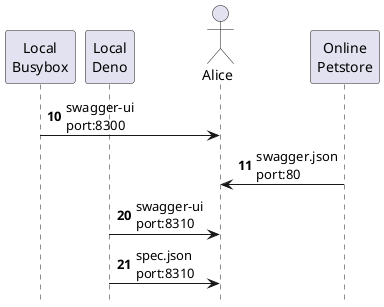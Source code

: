 @startuml
hide footbox
participant "Local\nBusybox" as Local
participant "Local\nDeno" as Deno
actor Alice
participant "Online\nPetstore" as Petstore
autonumber 10
Local -> Alice : swagger-ui\nport:8300
Alice <- Petstore : swagger.json\nport:80
autonumber 20
Deno -> Alice : swagger-ui\nport:8310
Deno -> Alice : spec.json\nport:8310
@enduml